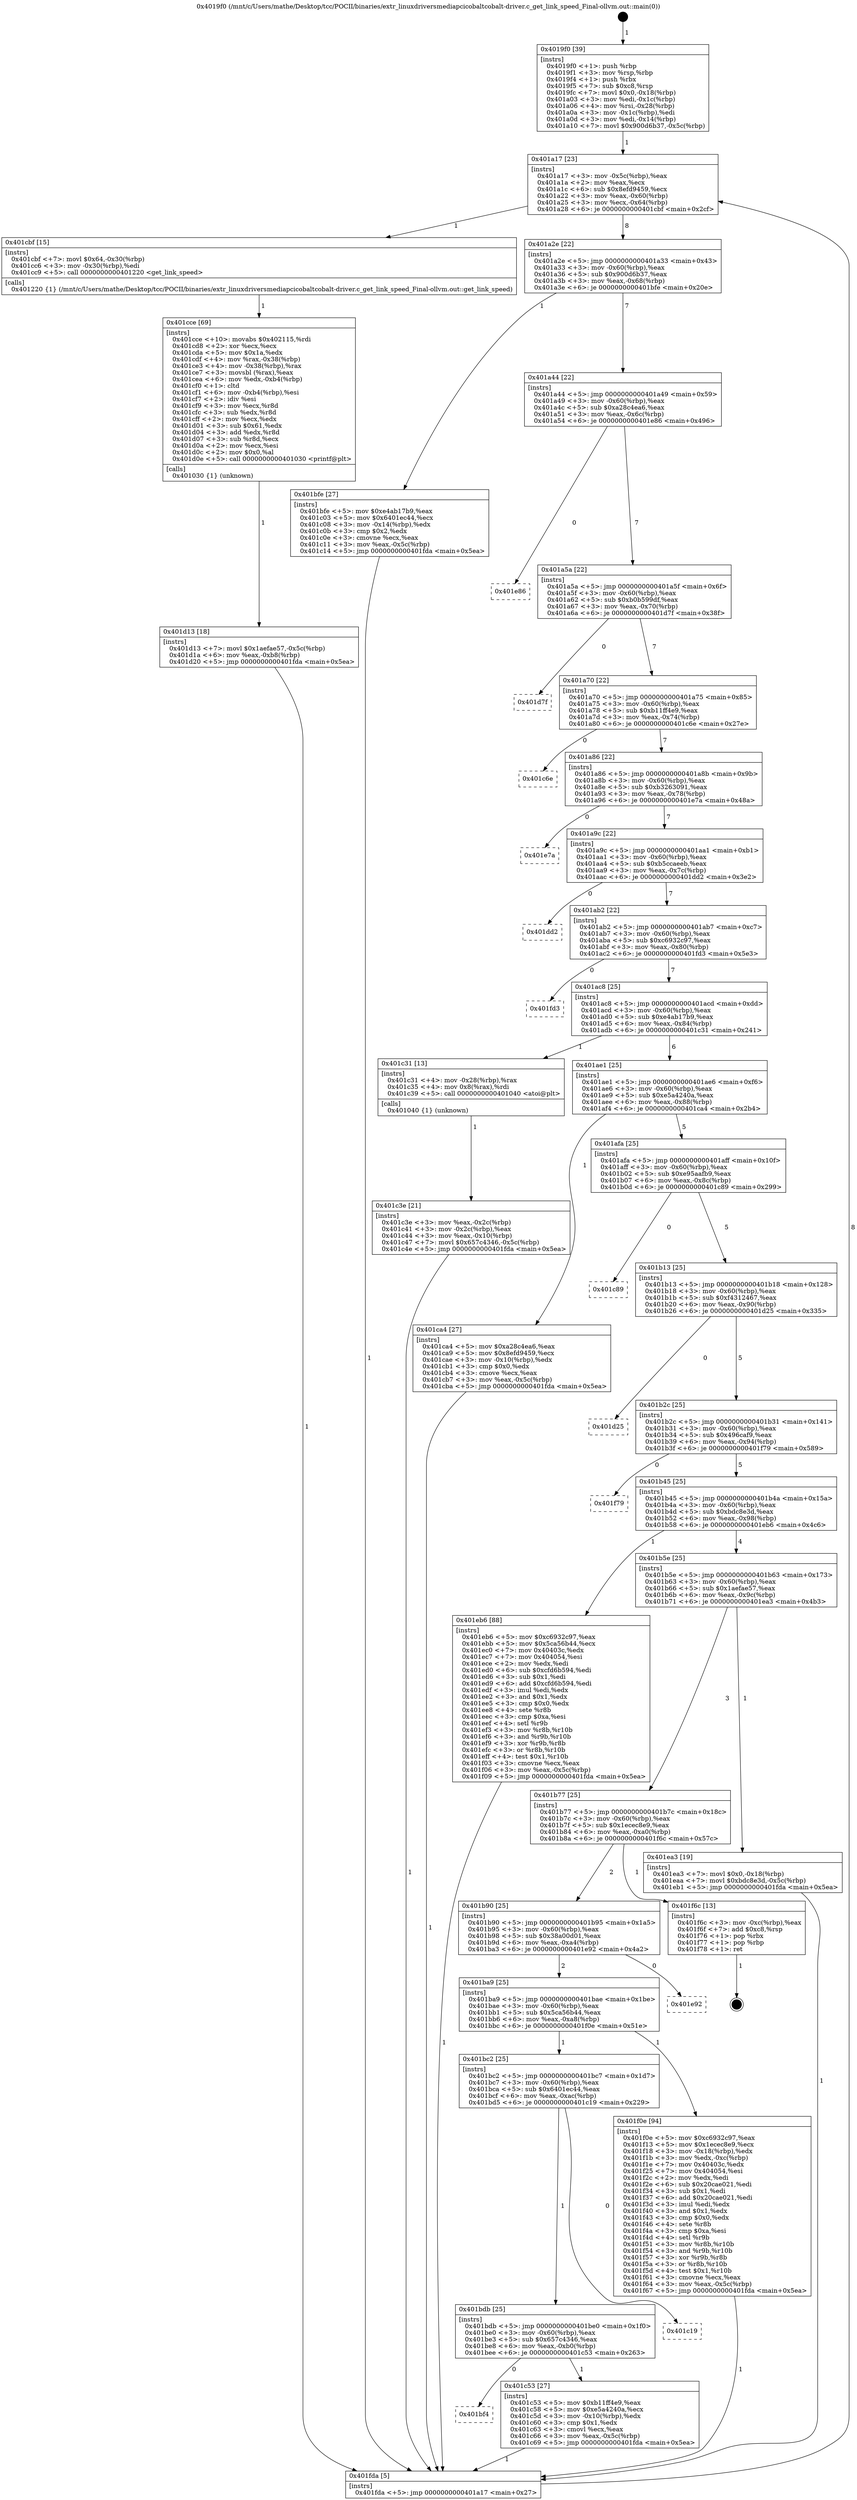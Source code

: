 digraph "0x4019f0" {
  label = "0x4019f0 (/mnt/c/Users/mathe/Desktop/tcc/POCII/binaries/extr_linuxdriversmediapcicobaltcobalt-driver.c_get_link_speed_Final-ollvm.out::main(0))"
  labelloc = "t"
  node[shape=record]

  Entry [label="",width=0.3,height=0.3,shape=circle,fillcolor=black,style=filled]
  "0x401a17" [label="{
     0x401a17 [23]\l
     | [instrs]\l
     &nbsp;&nbsp;0x401a17 \<+3\>: mov -0x5c(%rbp),%eax\l
     &nbsp;&nbsp;0x401a1a \<+2\>: mov %eax,%ecx\l
     &nbsp;&nbsp;0x401a1c \<+6\>: sub $0x8efd9459,%ecx\l
     &nbsp;&nbsp;0x401a22 \<+3\>: mov %eax,-0x60(%rbp)\l
     &nbsp;&nbsp;0x401a25 \<+3\>: mov %ecx,-0x64(%rbp)\l
     &nbsp;&nbsp;0x401a28 \<+6\>: je 0000000000401cbf \<main+0x2cf\>\l
  }"]
  "0x401cbf" [label="{
     0x401cbf [15]\l
     | [instrs]\l
     &nbsp;&nbsp;0x401cbf \<+7\>: movl $0x64,-0x30(%rbp)\l
     &nbsp;&nbsp;0x401cc6 \<+3\>: mov -0x30(%rbp),%edi\l
     &nbsp;&nbsp;0x401cc9 \<+5\>: call 0000000000401220 \<get_link_speed\>\l
     | [calls]\l
     &nbsp;&nbsp;0x401220 \{1\} (/mnt/c/Users/mathe/Desktop/tcc/POCII/binaries/extr_linuxdriversmediapcicobaltcobalt-driver.c_get_link_speed_Final-ollvm.out::get_link_speed)\l
  }"]
  "0x401a2e" [label="{
     0x401a2e [22]\l
     | [instrs]\l
     &nbsp;&nbsp;0x401a2e \<+5\>: jmp 0000000000401a33 \<main+0x43\>\l
     &nbsp;&nbsp;0x401a33 \<+3\>: mov -0x60(%rbp),%eax\l
     &nbsp;&nbsp;0x401a36 \<+5\>: sub $0x900d6b37,%eax\l
     &nbsp;&nbsp;0x401a3b \<+3\>: mov %eax,-0x68(%rbp)\l
     &nbsp;&nbsp;0x401a3e \<+6\>: je 0000000000401bfe \<main+0x20e\>\l
  }"]
  Exit [label="",width=0.3,height=0.3,shape=circle,fillcolor=black,style=filled,peripheries=2]
  "0x401bfe" [label="{
     0x401bfe [27]\l
     | [instrs]\l
     &nbsp;&nbsp;0x401bfe \<+5\>: mov $0xe4ab17b9,%eax\l
     &nbsp;&nbsp;0x401c03 \<+5\>: mov $0x6401ec44,%ecx\l
     &nbsp;&nbsp;0x401c08 \<+3\>: mov -0x14(%rbp),%edx\l
     &nbsp;&nbsp;0x401c0b \<+3\>: cmp $0x2,%edx\l
     &nbsp;&nbsp;0x401c0e \<+3\>: cmovne %ecx,%eax\l
     &nbsp;&nbsp;0x401c11 \<+3\>: mov %eax,-0x5c(%rbp)\l
     &nbsp;&nbsp;0x401c14 \<+5\>: jmp 0000000000401fda \<main+0x5ea\>\l
  }"]
  "0x401a44" [label="{
     0x401a44 [22]\l
     | [instrs]\l
     &nbsp;&nbsp;0x401a44 \<+5\>: jmp 0000000000401a49 \<main+0x59\>\l
     &nbsp;&nbsp;0x401a49 \<+3\>: mov -0x60(%rbp),%eax\l
     &nbsp;&nbsp;0x401a4c \<+5\>: sub $0xa28c4ea6,%eax\l
     &nbsp;&nbsp;0x401a51 \<+3\>: mov %eax,-0x6c(%rbp)\l
     &nbsp;&nbsp;0x401a54 \<+6\>: je 0000000000401e86 \<main+0x496\>\l
  }"]
  "0x401fda" [label="{
     0x401fda [5]\l
     | [instrs]\l
     &nbsp;&nbsp;0x401fda \<+5\>: jmp 0000000000401a17 \<main+0x27\>\l
  }"]
  "0x4019f0" [label="{
     0x4019f0 [39]\l
     | [instrs]\l
     &nbsp;&nbsp;0x4019f0 \<+1\>: push %rbp\l
     &nbsp;&nbsp;0x4019f1 \<+3\>: mov %rsp,%rbp\l
     &nbsp;&nbsp;0x4019f4 \<+1\>: push %rbx\l
     &nbsp;&nbsp;0x4019f5 \<+7\>: sub $0xc8,%rsp\l
     &nbsp;&nbsp;0x4019fc \<+7\>: movl $0x0,-0x18(%rbp)\l
     &nbsp;&nbsp;0x401a03 \<+3\>: mov %edi,-0x1c(%rbp)\l
     &nbsp;&nbsp;0x401a06 \<+4\>: mov %rsi,-0x28(%rbp)\l
     &nbsp;&nbsp;0x401a0a \<+3\>: mov -0x1c(%rbp),%edi\l
     &nbsp;&nbsp;0x401a0d \<+3\>: mov %edi,-0x14(%rbp)\l
     &nbsp;&nbsp;0x401a10 \<+7\>: movl $0x900d6b37,-0x5c(%rbp)\l
  }"]
  "0x401d13" [label="{
     0x401d13 [18]\l
     | [instrs]\l
     &nbsp;&nbsp;0x401d13 \<+7\>: movl $0x1aefae57,-0x5c(%rbp)\l
     &nbsp;&nbsp;0x401d1a \<+6\>: mov %eax,-0xb8(%rbp)\l
     &nbsp;&nbsp;0x401d20 \<+5\>: jmp 0000000000401fda \<main+0x5ea\>\l
  }"]
  "0x401e86" [label="{
     0x401e86\l
  }", style=dashed]
  "0x401a5a" [label="{
     0x401a5a [22]\l
     | [instrs]\l
     &nbsp;&nbsp;0x401a5a \<+5\>: jmp 0000000000401a5f \<main+0x6f\>\l
     &nbsp;&nbsp;0x401a5f \<+3\>: mov -0x60(%rbp),%eax\l
     &nbsp;&nbsp;0x401a62 \<+5\>: sub $0xb0b599df,%eax\l
     &nbsp;&nbsp;0x401a67 \<+3\>: mov %eax,-0x70(%rbp)\l
     &nbsp;&nbsp;0x401a6a \<+6\>: je 0000000000401d7f \<main+0x38f\>\l
  }"]
  "0x401cce" [label="{
     0x401cce [69]\l
     | [instrs]\l
     &nbsp;&nbsp;0x401cce \<+10\>: movabs $0x402115,%rdi\l
     &nbsp;&nbsp;0x401cd8 \<+2\>: xor %ecx,%ecx\l
     &nbsp;&nbsp;0x401cda \<+5\>: mov $0x1a,%edx\l
     &nbsp;&nbsp;0x401cdf \<+4\>: mov %rax,-0x38(%rbp)\l
     &nbsp;&nbsp;0x401ce3 \<+4\>: mov -0x38(%rbp),%rax\l
     &nbsp;&nbsp;0x401ce7 \<+3\>: movsbl (%rax),%eax\l
     &nbsp;&nbsp;0x401cea \<+6\>: mov %edx,-0xb4(%rbp)\l
     &nbsp;&nbsp;0x401cf0 \<+1\>: cltd\l
     &nbsp;&nbsp;0x401cf1 \<+6\>: mov -0xb4(%rbp),%esi\l
     &nbsp;&nbsp;0x401cf7 \<+2\>: idiv %esi\l
     &nbsp;&nbsp;0x401cf9 \<+3\>: mov %ecx,%r8d\l
     &nbsp;&nbsp;0x401cfc \<+3\>: sub %edx,%r8d\l
     &nbsp;&nbsp;0x401cff \<+2\>: mov %ecx,%edx\l
     &nbsp;&nbsp;0x401d01 \<+3\>: sub $0x61,%edx\l
     &nbsp;&nbsp;0x401d04 \<+3\>: add %edx,%r8d\l
     &nbsp;&nbsp;0x401d07 \<+3\>: sub %r8d,%ecx\l
     &nbsp;&nbsp;0x401d0a \<+2\>: mov %ecx,%esi\l
     &nbsp;&nbsp;0x401d0c \<+2\>: mov $0x0,%al\l
     &nbsp;&nbsp;0x401d0e \<+5\>: call 0000000000401030 \<printf@plt\>\l
     | [calls]\l
     &nbsp;&nbsp;0x401030 \{1\} (unknown)\l
  }"]
  "0x401d7f" [label="{
     0x401d7f\l
  }", style=dashed]
  "0x401a70" [label="{
     0x401a70 [22]\l
     | [instrs]\l
     &nbsp;&nbsp;0x401a70 \<+5\>: jmp 0000000000401a75 \<main+0x85\>\l
     &nbsp;&nbsp;0x401a75 \<+3\>: mov -0x60(%rbp),%eax\l
     &nbsp;&nbsp;0x401a78 \<+5\>: sub $0xb11ff4e9,%eax\l
     &nbsp;&nbsp;0x401a7d \<+3\>: mov %eax,-0x74(%rbp)\l
     &nbsp;&nbsp;0x401a80 \<+6\>: je 0000000000401c6e \<main+0x27e\>\l
  }"]
  "0x401bf4" [label="{
     0x401bf4\l
  }", style=dashed]
  "0x401c6e" [label="{
     0x401c6e\l
  }", style=dashed]
  "0x401a86" [label="{
     0x401a86 [22]\l
     | [instrs]\l
     &nbsp;&nbsp;0x401a86 \<+5\>: jmp 0000000000401a8b \<main+0x9b\>\l
     &nbsp;&nbsp;0x401a8b \<+3\>: mov -0x60(%rbp),%eax\l
     &nbsp;&nbsp;0x401a8e \<+5\>: sub $0xb3263091,%eax\l
     &nbsp;&nbsp;0x401a93 \<+3\>: mov %eax,-0x78(%rbp)\l
     &nbsp;&nbsp;0x401a96 \<+6\>: je 0000000000401e7a \<main+0x48a\>\l
  }"]
  "0x401c53" [label="{
     0x401c53 [27]\l
     | [instrs]\l
     &nbsp;&nbsp;0x401c53 \<+5\>: mov $0xb11ff4e9,%eax\l
     &nbsp;&nbsp;0x401c58 \<+5\>: mov $0xe5a4240a,%ecx\l
     &nbsp;&nbsp;0x401c5d \<+3\>: mov -0x10(%rbp),%edx\l
     &nbsp;&nbsp;0x401c60 \<+3\>: cmp $0x1,%edx\l
     &nbsp;&nbsp;0x401c63 \<+3\>: cmovl %ecx,%eax\l
     &nbsp;&nbsp;0x401c66 \<+3\>: mov %eax,-0x5c(%rbp)\l
     &nbsp;&nbsp;0x401c69 \<+5\>: jmp 0000000000401fda \<main+0x5ea\>\l
  }"]
  "0x401e7a" [label="{
     0x401e7a\l
  }", style=dashed]
  "0x401a9c" [label="{
     0x401a9c [22]\l
     | [instrs]\l
     &nbsp;&nbsp;0x401a9c \<+5\>: jmp 0000000000401aa1 \<main+0xb1\>\l
     &nbsp;&nbsp;0x401aa1 \<+3\>: mov -0x60(%rbp),%eax\l
     &nbsp;&nbsp;0x401aa4 \<+5\>: sub $0xb5ccaeeb,%eax\l
     &nbsp;&nbsp;0x401aa9 \<+3\>: mov %eax,-0x7c(%rbp)\l
     &nbsp;&nbsp;0x401aac \<+6\>: je 0000000000401dd2 \<main+0x3e2\>\l
  }"]
  "0x401bdb" [label="{
     0x401bdb [25]\l
     | [instrs]\l
     &nbsp;&nbsp;0x401bdb \<+5\>: jmp 0000000000401be0 \<main+0x1f0\>\l
     &nbsp;&nbsp;0x401be0 \<+3\>: mov -0x60(%rbp),%eax\l
     &nbsp;&nbsp;0x401be3 \<+5\>: sub $0x657c4346,%eax\l
     &nbsp;&nbsp;0x401be8 \<+6\>: mov %eax,-0xb0(%rbp)\l
     &nbsp;&nbsp;0x401bee \<+6\>: je 0000000000401c53 \<main+0x263\>\l
  }"]
  "0x401dd2" [label="{
     0x401dd2\l
  }", style=dashed]
  "0x401ab2" [label="{
     0x401ab2 [22]\l
     | [instrs]\l
     &nbsp;&nbsp;0x401ab2 \<+5\>: jmp 0000000000401ab7 \<main+0xc7\>\l
     &nbsp;&nbsp;0x401ab7 \<+3\>: mov -0x60(%rbp),%eax\l
     &nbsp;&nbsp;0x401aba \<+5\>: sub $0xc6932c97,%eax\l
     &nbsp;&nbsp;0x401abf \<+3\>: mov %eax,-0x80(%rbp)\l
     &nbsp;&nbsp;0x401ac2 \<+6\>: je 0000000000401fd3 \<main+0x5e3\>\l
  }"]
  "0x401c19" [label="{
     0x401c19\l
  }", style=dashed]
  "0x401fd3" [label="{
     0x401fd3\l
  }", style=dashed]
  "0x401ac8" [label="{
     0x401ac8 [25]\l
     | [instrs]\l
     &nbsp;&nbsp;0x401ac8 \<+5\>: jmp 0000000000401acd \<main+0xdd\>\l
     &nbsp;&nbsp;0x401acd \<+3\>: mov -0x60(%rbp),%eax\l
     &nbsp;&nbsp;0x401ad0 \<+5\>: sub $0xe4ab17b9,%eax\l
     &nbsp;&nbsp;0x401ad5 \<+6\>: mov %eax,-0x84(%rbp)\l
     &nbsp;&nbsp;0x401adb \<+6\>: je 0000000000401c31 \<main+0x241\>\l
  }"]
  "0x401bc2" [label="{
     0x401bc2 [25]\l
     | [instrs]\l
     &nbsp;&nbsp;0x401bc2 \<+5\>: jmp 0000000000401bc7 \<main+0x1d7\>\l
     &nbsp;&nbsp;0x401bc7 \<+3\>: mov -0x60(%rbp),%eax\l
     &nbsp;&nbsp;0x401bca \<+5\>: sub $0x6401ec44,%eax\l
     &nbsp;&nbsp;0x401bcf \<+6\>: mov %eax,-0xac(%rbp)\l
     &nbsp;&nbsp;0x401bd5 \<+6\>: je 0000000000401c19 \<main+0x229\>\l
  }"]
  "0x401c31" [label="{
     0x401c31 [13]\l
     | [instrs]\l
     &nbsp;&nbsp;0x401c31 \<+4\>: mov -0x28(%rbp),%rax\l
     &nbsp;&nbsp;0x401c35 \<+4\>: mov 0x8(%rax),%rdi\l
     &nbsp;&nbsp;0x401c39 \<+5\>: call 0000000000401040 \<atoi@plt\>\l
     | [calls]\l
     &nbsp;&nbsp;0x401040 \{1\} (unknown)\l
  }"]
  "0x401ae1" [label="{
     0x401ae1 [25]\l
     | [instrs]\l
     &nbsp;&nbsp;0x401ae1 \<+5\>: jmp 0000000000401ae6 \<main+0xf6\>\l
     &nbsp;&nbsp;0x401ae6 \<+3\>: mov -0x60(%rbp),%eax\l
     &nbsp;&nbsp;0x401ae9 \<+5\>: sub $0xe5a4240a,%eax\l
     &nbsp;&nbsp;0x401aee \<+6\>: mov %eax,-0x88(%rbp)\l
     &nbsp;&nbsp;0x401af4 \<+6\>: je 0000000000401ca4 \<main+0x2b4\>\l
  }"]
  "0x401c3e" [label="{
     0x401c3e [21]\l
     | [instrs]\l
     &nbsp;&nbsp;0x401c3e \<+3\>: mov %eax,-0x2c(%rbp)\l
     &nbsp;&nbsp;0x401c41 \<+3\>: mov -0x2c(%rbp),%eax\l
     &nbsp;&nbsp;0x401c44 \<+3\>: mov %eax,-0x10(%rbp)\l
     &nbsp;&nbsp;0x401c47 \<+7\>: movl $0x657c4346,-0x5c(%rbp)\l
     &nbsp;&nbsp;0x401c4e \<+5\>: jmp 0000000000401fda \<main+0x5ea\>\l
  }"]
  "0x401f0e" [label="{
     0x401f0e [94]\l
     | [instrs]\l
     &nbsp;&nbsp;0x401f0e \<+5\>: mov $0xc6932c97,%eax\l
     &nbsp;&nbsp;0x401f13 \<+5\>: mov $0x1ecec8e9,%ecx\l
     &nbsp;&nbsp;0x401f18 \<+3\>: mov -0x18(%rbp),%edx\l
     &nbsp;&nbsp;0x401f1b \<+3\>: mov %edx,-0xc(%rbp)\l
     &nbsp;&nbsp;0x401f1e \<+7\>: mov 0x40403c,%edx\l
     &nbsp;&nbsp;0x401f25 \<+7\>: mov 0x404054,%esi\l
     &nbsp;&nbsp;0x401f2c \<+2\>: mov %edx,%edi\l
     &nbsp;&nbsp;0x401f2e \<+6\>: sub $0x20cae021,%edi\l
     &nbsp;&nbsp;0x401f34 \<+3\>: sub $0x1,%edi\l
     &nbsp;&nbsp;0x401f37 \<+6\>: add $0x20cae021,%edi\l
     &nbsp;&nbsp;0x401f3d \<+3\>: imul %edi,%edx\l
     &nbsp;&nbsp;0x401f40 \<+3\>: and $0x1,%edx\l
     &nbsp;&nbsp;0x401f43 \<+3\>: cmp $0x0,%edx\l
     &nbsp;&nbsp;0x401f46 \<+4\>: sete %r8b\l
     &nbsp;&nbsp;0x401f4a \<+3\>: cmp $0xa,%esi\l
     &nbsp;&nbsp;0x401f4d \<+4\>: setl %r9b\l
     &nbsp;&nbsp;0x401f51 \<+3\>: mov %r8b,%r10b\l
     &nbsp;&nbsp;0x401f54 \<+3\>: and %r9b,%r10b\l
     &nbsp;&nbsp;0x401f57 \<+3\>: xor %r9b,%r8b\l
     &nbsp;&nbsp;0x401f5a \<+3\>: or %r8b,%r10b\l
     &nbsp;&nbsp;0x401f5d \<+4\>: test $0x1,%r10b\l
     &nbsp;&nbsp;0x401f61 \<+3\>: cmovne %ecx,%eax\l
     &nbsp;&nbsp;0x401f64 \<+3\>: mov %eax,-0x5c(%rbp)\l
     &nbsp;&nbsp;0x401f67 \<+5\>: jmp 0000000000401fda \<main+0x5ea\>\l
  }"]
  "0x401ca4" [label="{
     0x401ca4 [27]\l
     | [instrs]\l
     &nbsp;&nbsp;0x401ca4 \<+5\>: mov $0xa28c4ea6,%eax\l
     &nbsp;&nbsp;0x401ca9 \<+5\>: mov $0x8efd9459,%ecx\l
     &nbsp;&nbsp;0x401cae \<+3\>: mov -0x10(%rbp),%edx\l
     &nbsp;&nbsp;0x401cb1 \<+3\>: cmp $0x0,%edx\l
     &nbsp;&nbsp;0x401cb4 \<+3\>: cmove %ecx,%eax\l
     &nbsp;&nbsp;0x401cb7 \<+3\>: mov %eax,-0x5c(%rbp)\l
     &nbsp;&nbsp;0x401cba \<+5\>: jmp 0000000000401fda \<main+0x5ea\>\l
  }"]
  "0x401afa" [label="{
     0x401afa [25]\l
     | [instrs]\l
     &nbsp;&nbsp;0x401afa \<+5\>: jmp 0000000000401aff \<main+0x10f\>\l
     &nbsp;&nbsp;0x401aff \<+3\>: mov -0x60(%rbp),%eax\l
     &nbsp;&nbsp;0x401b02 \<+5\>: sub $0xe95aafb9,%eax\l
     &nbsp;&nbsp;0x401b07 \<+6\>: mov %eax,-0x8c(%rbp)\l
     &nbsp;&nbsp;0x401b0d \<+6\>: je 0000000000401c89 \<main+0x299\>\l
  }"]
  "0x401ba9" [label="{
     0x401ba9 [25]\l
     | [instrs]\l
     &nbsp;&nbsp;0x401ba9 \<+5\>: jmp 0000000000401bae \<main+0x1be\>\l
     &nbsp;&nbsp;0x401bae \<+3\>: mov -0x60(%rbp),%eax\l
     &nbsp;&nbsp;0x401bb1 \<+5\>: sub $0x5ca56b44,%eax\l
     &nbsp;&nbsp;0x401bb6 \<+6\>: mov %eax,-0xa8(%rbp)\l
     &nbsp;&nbsp;0x401bbc \<+6\>: je 0000000000401f0e \<main+0x51e\>\l
  }"]
  "0x401c89" [label="{
     0x401c89\l
  }", style=dashed]
  "0x401b13" [label="{
     0x401b13 [25]\l
     | [instrs]\l
     &nbsp;&nbsp;0x401b13 \<+5\>: jmp 0000000000401b18 \<main+0x128\>\l
     &nbsp;&nbsp;0x401b18 \<+3\>: mov -0x60(%rbp),%eax\l
     &nbsp;&nbsp;0x401b1b \<+5\>: sub $0xf4312467,%eax\l
     &nbsp;&nbsp;0x401b20 \<+6\>: mov %eax,-0x90(%rbp)\l
     &nbsp;&nbsp;0x401b26 \<+6\>: je 0000000000401d25 \<main+0x335\>\l
  }"]
  "0x401e92" [label="{
     0x401e92\l
  }", style=dashed]
  "0x401d25" [label="{
     0x401d25\l
  }", style=dashed]
  "0x401b2c" [label="{
     0x401b2c [25]\l
     | [instrs]\l
     &nbsp;&nbsp;0x401b2c \<+5\>: jmp 0000000000401b31 \<main+0x141\>\l
     &nbsp;&nbsp;0x401b31 \<+3\>: mov -0x60(%rbp),%eax\l
     &nbsp;&nbsp;0x401b34 \<+5\>: sub $0x496caf9,%eax\l
     &nbsp;&nbsp;0x401b39 \<+6\>: mov %eax,-0x94(%rbp)\l
     &nbsp;&nbsp;0x401b3f \<+6\>: je 0000000000401f79 \<main+0x589\>\l
  }"]
  "0x401b90" [label="{
     0x401b90 [25]\l
     | [instrs]\l
     &nbsp;&nbsp;0x401b90 \<+5\>: jmp 0000000000401b95 \<main+0x1a5\>\l
     &nbsp;&nbsp;0x401b95 \<+3\>: mov -0x60(%rbp),%eax\l
     &nbsp;&nbsp;0x401b98 \<+5\>: sub $0x38a00d01,%eax\l
     &nbsp;&nbsp;0x401b9d \<+6\>: mov %eax,-0xa4(%rbp)\l
     &nbsp;&nbsp;0x401ba3 \<+6\>: je 0000000000401e92 \<main+0x4a2\>\l
  }"]
  "0x401f79" [label="{
     0x401f79\l
  }", style=dashed]
  "0x401b45" [label="{
     0x401b45 [25]\l
     | [instrs]\l
     &nbsp;&nbsp;0x401b45 \<+5\>: jmp 0000000000401b4a \<main+0x15a\>\l
     &nbsp;&nbsp;0x401b4a \<+3\>: mov -0x60(%rbp),%eax\l
     &nbsp;&nbsp;0x401b4d \<+5\>: sub $0xbdc8e3d,%eax\l
     &nbsp;&nbsp;0x401b52 \<+6\>: mov %eax,-0x98(%rbp)\l
     &nbsp;&nbsp;0x401b58 \<+6\>: je 0000000000401eb6 \<main+0x4c6\>\l
  }"]
  "0x401f6c" [label="{
     0x401f6c [13]\l
     | [instrs]\l
     &nbsp;&nbsp;0x401f6c \<+3\>: mov -0xc(%rbp),%eax\l
     &nbsp;&nbsp;0x401f6f \<+7\>: add $0xc8,%rsp\l
     &nbsp;&nbsp;0x401f76 \<+1\>: pop %rbx\l
     &nbsp;&nbsp;0x401f77 \<+1\>: pop %rbp\l
     &nbsp;&nbsp;0x401f78 \<+1\>: ret\l
  }"]
  "0x401eb6" [label="{
     0x401eb6 [88]\l
     | [instrs]\l
     &nbsp;&nbsp;0x401eb6 \<+5\>: mov $0xc6932c97,%eax\l
     &nbsp;&nbsp;0x401ebb \<+5\>: mov $0x5ca56b44,%ecx\l
     &nbsp;&nbsp;0x401ec0 \<+7\>: mov 0x40403c,%edx\l
     &nbsp;&nbsp;0x401ec7 \<+7\>: mov 0x404054,%esi\l
     &nbsp;&nbsp;0x401ece \<+2\>: mov %edx,%edi\l
     &nbsp;&nbsp;0x401ed0 \<+6\>: sub $0xcfd6b594,%edi\l
     &nbsp;&nbsp;0x401ed6 \<+3\>: sub $0x1,%edi\l
     &nbsp;&nbsp;0x401ed9 \<+6\>: add $0xcfd6b594,%edi\l
     &nbsp;&nbsp;0x401edf \<+3\>: imul %edi,%edx\l
     &nbsp;&nbsp;0x401ee2 \<+3\>: and $0x1,%edx\l
     &nbsp;&nbsp;0x401ee5 \<+3\>: cmp $0x0,%edx\l
     &nbsp;&nbsp;0x401ee8 \<+4\>: sete %r8b\l
     &nbsp;&nbsp;0x401eec \<+3\>: cmp $0xa,%esi\l
     &nbsp;&nbsp;0x401eef \<+4\>: setl %r9b\l
     &nbsp;&nbsp;0x401ef3 \<+3\>: mov %r8b,%r10b\l
     &nbsp;&nbsp;0x401ef6 \<+3\>: and %r9b,%r10b\l
     &nbsp;&nbsp;0x401ef9 \<+3\>: xor %r9b,%r8b\l
     &nbsp;&nbsp;0x401efc \<+3\>: or %r8b,%r10b\l
     &nbsp;&nbsp;0x401eff \<+4\>: test $0x1,%r10b\l
     &nbsp;&nbsp;0x401f03 \<+3\>: cmovne %ecx,%eax\l
     &nbsp;&nbsp;0x401f06 \<+3\>: mov %eax,-0x5c(%rbp)\l
     &nbsp;&nbsp;0x401f09 \<+5\>: jmp 0000000000401fda \<main+0x5ea\>\l
  }"]
  "0x401b5e" [label="{
     0x401b5e [25]\l
     | [instrs]\l
     &nbsp;&nbsp;0x401b5e \<+5\>: jmp 0000000000401b63 \<main+0x173\>\l
     &nbsp;&nbsp;0x401b63 \<+3\>: mov -0x60(%rbp),%eax\l
     &nbsp;&nbsp;0x401b66 \<+5\>: sub $0x1aefae57,%eax\l
     &nbsp;&nbsp;0x401b6b \<+6\>: mov %eax,-0x9c(%rbp)\l
     &nbsp;&nbsp;0x401b71 \<+6\>: je 0000000000401ea3 \<main+0x4b3\>\l
  }"]
  "0x401b77" [label="{
     0x401b77 [25]\l
     | [instrs]\l
     &nbsp;&nbsp;0x401b77 \<+5\>: jmp 0000000000401b7c \<main+0x18c\>\l
     &nbsp;&nbsp;0x401b7c \<+3\>: mov -0x60(%rbp),%eax\l
     &nbsp;&nbsp;0x401b7f \<+5\>: sub $0x1ecec8e9,%eax\l
     &nbsp;&nbsp;0x401b84 \<+6\>: mov %eax,-0xa0(%rbp)\l
     &nbsp;&nbsp;0x401b8a \<+6\>: je 0000000000401f6c \<main+0x57c\>\l
  }"]
  "0x401ea3" [label="{
     0x401ea3 [19]\l
     | [instrs]\l
     &nbsp;&nbsp;0x401ea3 \<+7\>: movl $0x0,-0x18(%rbp)\l
     &nbsp;&nbsp;0x401eaa \<+7\>: movl $0xbdc8e3d,-0x5c(%rbp)\l
     &nbsp;&nbsp;0x401eb1 \<+5\>: jmp 0000000000401fda \<main+0x5ea\>\l
  }"]
  Entry -> "0x4019f0" [label=" 1"]
  "0x401a17" -> "0x401cbf" [label=" 1"]
  "0x401a17" -> "0x401a2e" [label=" 8"]
  "0x401f6c" -> Exit [label=" 1"]
  "0x401a2e" -> "0x401bfe" [label=" 1"]
  "0x401a2e" -> "0x401a44" [label=" 7"]
  "0x401bfe" -> "0x401fda" [label=" 1"]
  "0x4019f0" -> "0x401a17" [label=" 1"]
  "0x401fda" -> "0x401a17" [label=" 8"]
  "0x401f0e" -> "0x401fda" [label=" 1"]
  "0x401a44" -> "0x401e86" [label=" 0"]
  "0x401a44" -> "0x401a5a" [label=" 7"]
  "0x401eb6" -> "0x401fda" [label=" 1"]
  "0x401a5a" -> "0x401d7f" [label=" 0"]
  "0x401a5a" -> "0x401a70" [label=" 7"]
  "0x401ea3" -> "0x401fda" [label=" 1"]
  "0x401a70" -> "0x401c6e" [label=" 0"]
  "0x401a70" -> "0x401a86" [label=" 7"]
  "0x401d13" -> "0x401fda" [label=" 1"]
  "0x401a86" -> "0x401e7a" [label=" 0"]
  "0x401a86" -> "0x401a9c" [label=" 7"]
  "0x401cce" -> "0x401d13" [label=" 1"]
  "0x401a9c" -> "0x401dd2" [label=" 0"]
  "0x401a9c" -> "0x401ab2" [label=" 7"]
  "0x401ca4" -> "0x401fda" [label=" 1"]
  "0x401ab2" -> "0x401fd3" [label=" 0"]
  "0x401ab2" -> "0x401ac8" [label=" 7"]
  "0x401c53" -> "0x401fda" [label=" 1"]
  "0x401ac8" -> "0x401c31" [label=" 1"]
  "0x401ac8" -> "0x401ae1" [label=" 6"]
  "0x401c31" -> "0x401c3e" [label=" 1"]
  "0x401c3e" -> "0x401fda" [label=" 1"]
  "0x401bdb" -> "0x401c53" [label=" 1"]
  "0x401ae1" -> "0x401ca4" [label=" 1"]
  "0x401ae1" -> "0x401afa" [label=" 5"]
  "0x401cbf" -> "0x401cce" [label=" 1"]
  "0x401afa" -> "0x401c89" [label=" 0"]
  "0x401afa" -> "0x401b13" [label=" 5"]
  "0x401bc2" -> "0x401c19" [label=" 0"]
  "0x401b13" -> "0x401d25" [label=" 0"]
  "0x401b13" -> "0x401b2c" [label=" 5"]
  "0x401bdb" -> "0x401bf4" [label=" 0"]
  "0x401b2c" -> "0x401f79" [label=" 0"]
  "0x401b2c" -> "0x401b45" [label=" 5"]
  "0x401ba9" -> "0x401f0e" [label=" 1"]
  "0x401b45" -> "0x401eb6" [label=" 1"]
  "0x401b45" -> "0x401b5e" [label=" 4"]
  "0x401bc2" -> "0x401bdb" [label=" 1"]
  "0x401b5e" -> "0x401ea3" [label=" 1"]
  "0x401b5e" -> "0x401b77" [label=" 3"]
  "0x401b90" -> "0x401ba9" [label=" 2"]
  "0x401b77" -> "0x401f6c" [label=" 1"]
  "0x401b77" -> "0x401b90" [label=" 2"]
  "0x401ba9" -> "0x401bc2" [label=" 1"]
  "0x401b90" -> "0x401e92" [label=" 0"]
}
